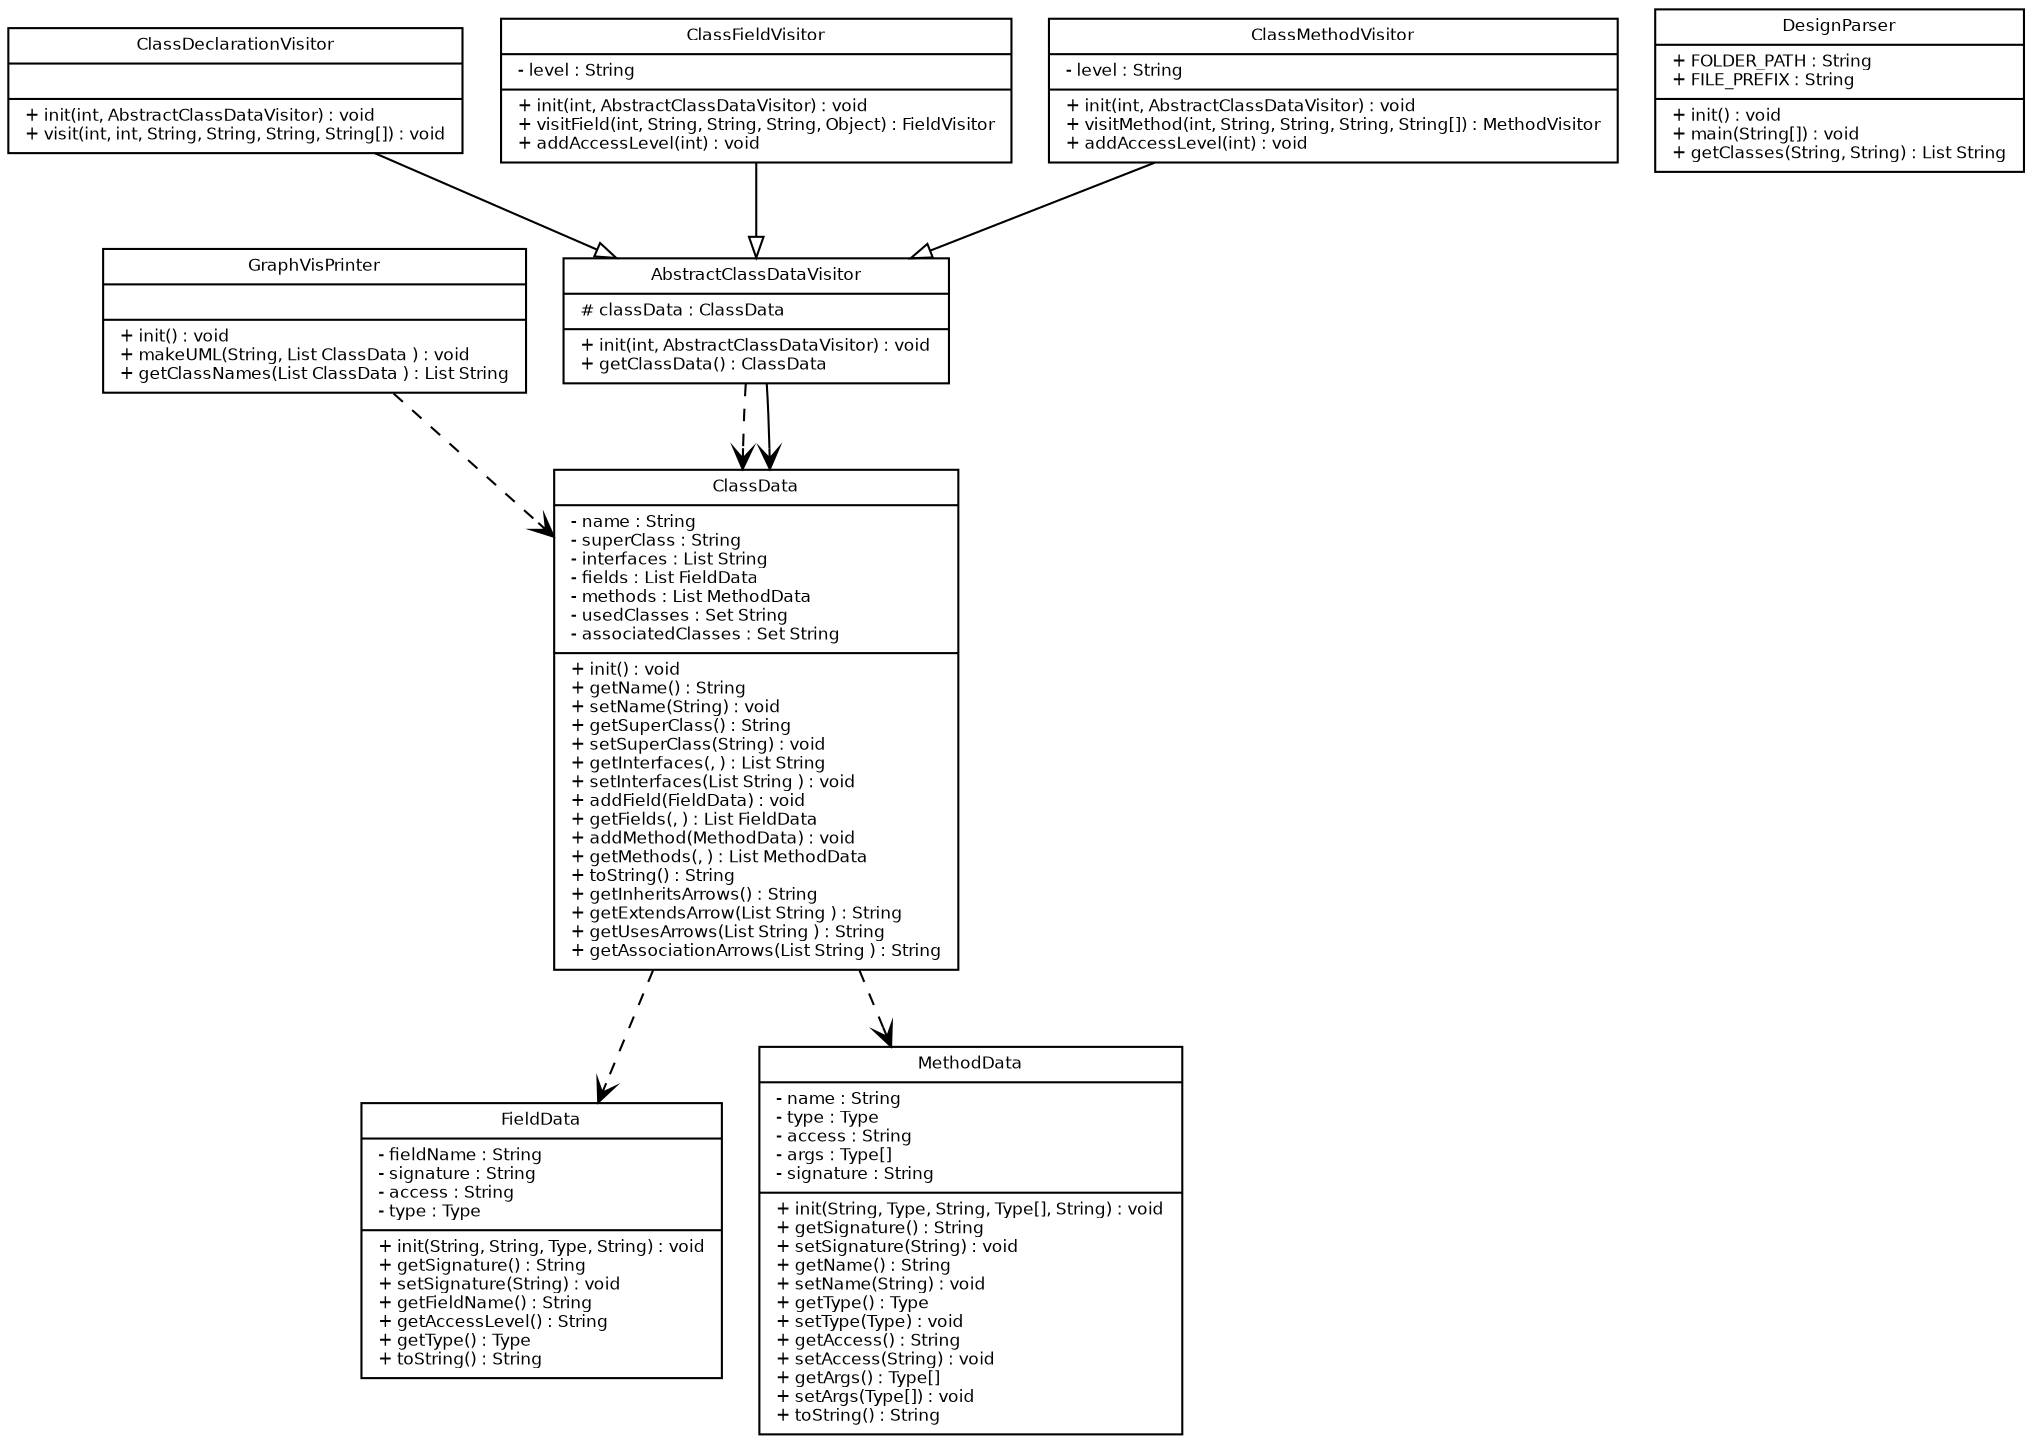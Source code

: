 digraph G {
fontname = " Bitstream Vera San"
fontsize =8
node [
fontname = "Bitstream Vera Sans"
fontsize =8
shape = "record"]
edge [
fontname = "Bitstream Vera Sans"
fontsize =8
]
AbstractClassDataVisitor [
label = "{AbstractClassDataVisitor|# classData : ClassData\l|+ init(int, AbstractClassDataVisitor) : void\l+ getClassData() : ClassData\l}"
]
edge [ 
arrowhead = "vee"
style = "dashed"
]
AbstractClassDataVisitor -> ClassData
edge [ 
arrowhead = "vee"
style = "solid"
]
AbstractClassDataVisitor -> ClassData
ClassData [
label = "{ClassData|- name : String\l- superClass : String\l- interfaces : List String\l- fields : List FieldData\l- methods : List MethodData\l- usedClasses : Set String\l- associatedClasses : Set String\l|+ init() : void\l+ getName() : String\l+ setName(String) : void\l+ getSuperClass() : String\l+ setSuperClass(String) : void\l+ getInterfaces(, ) : List String\l+ setInterfaces(List String ) : void\l+ addField(FieldData) : void\l+ getFields(, ) : List FieldData\l+ addMethod(MethodData) : void\l+ getMethods(, ) : List MethodData\l+ toString() : String\l+ getInheritsArrows() : String\l+ getExtendsArrow(List String ) : String\l+ getUsesArrows(List String ) : String\l+ getAssociationArrows(List String ) : String\l}"
]
edge [ 
arrowhead = "vee"
style = "dashed"
]
ClassData -> FieldData
ClassData -> MethodData
edge [ 
arrowhead = "vee"
style = "solid"
]
ClassDeclarationVisitor [
label = "{ClassDeclarationVisitor||+ init(int, AbstractClassDataVisitor) : void\l+ visit(int, int, String, String, String, String[]) : void\l}"
]
edge [ 
arrowhead = "empty"
style = "solid"
]
ClassDeclarationVisitor -> AbstractClassDataVisitor
edge [ 
arrowhead = "vee"
style = "dashed"
]
ClassFieldVisitor [
label = "{ClassFieldVisitor|- level : String\l|+ init(int, AbstractClassDataVisitor) : void\l+ visitField(int, String, String, String, Object) : FieldVisitor\l+ addAccessLevel(int) : void\l}"
]
edge [ 
arrowhead = "empty"
style = "solid"
]
ClassFieldVisitor -> AbstractClassDataVisitor
edge [ 
arrowhead = "vee"
style = "dashed"
]
edge [ 
arrowhead = "vee"
style = "solid"
]
ClassMethodVisitor [
label = "{ClassMethodVisitor|- level : String\l|+ init(int, AbstractClassDataVisitor) : void\l+ visitMethod(int, String, String, String, String[]) : MethodVisitor\l+ addAccessLevel(int) : void\l}"
]
edge [ 
arrowhead = "empty"
style = "solid"
]
ClassMethodVisitor -> AbstractClassDataVisitor
edge [ 
arrowhead = "vee"
style = "dashed"
]
edge [ 
arrowhead = "vee"
style = "solid"
]
DesignParser [
label = "{DesignParser|+ FOLDER_PATH : String\l+ FILE_PREFIX : String\l|+ init() : void\l+ main(String[]) : void\l+ getClasses(String, String) : List String\l}"
]
edge [ 
arrowhead = "vee"
style = "dashed"
]
edge [ 
arrowhead = "vee"
style = "solid"
]
FieldData [
label = "{FieldData|- fieldName : String\l- signature : String\l- access : String\l- type : Type\l|+ init(String, String, Type, String) : void\l+ getSignature() : String\l+ setSignature(String) : void\l+ getFieldName() : String\l+ getAccessLevel() : String\l+ getType() : Type\l+ toString() : String\l}"
]
edge [ 
arrowhead = "vee"
style = "dashed"
]
edge [ 
arrowhead = "vee"
style = "solid"
]
GraphVisPrinter [
label = "{GraphVisPrinter||+ init() : void\l+ makeUML(String, List ClassData ) : void\l+ getClassNames(List ClassData ) : List String\l}"
]
edge [ 
arrowhead = "vee"
style = "dashed"
]
GraphVisPrinter -> ClassData
MethodData [
label = "{MethodData|- name : String\l- type : Type\l- access : String\l- args : Type[]\l- signature : String\l|+ init(String, Type, String, Type[], String) : void\l+ getSignature() : String\l+ setSignature(String) : void\l+ getName() : String\l+ setName(String) : void\l+ getType() : Type\l+ setType(Type) : void\l+ getAccess() : String\l+ setAccess(String) : void\l+ getArgs() : Type[]\l+ setArgs(Type[]) : void\l+ toString() : String\l}"
]
edge [ 
arrowhead = "vee"
style = "dashed"
]
edge [ 
arrowhead = "vee"
style = "solid"
]
}
